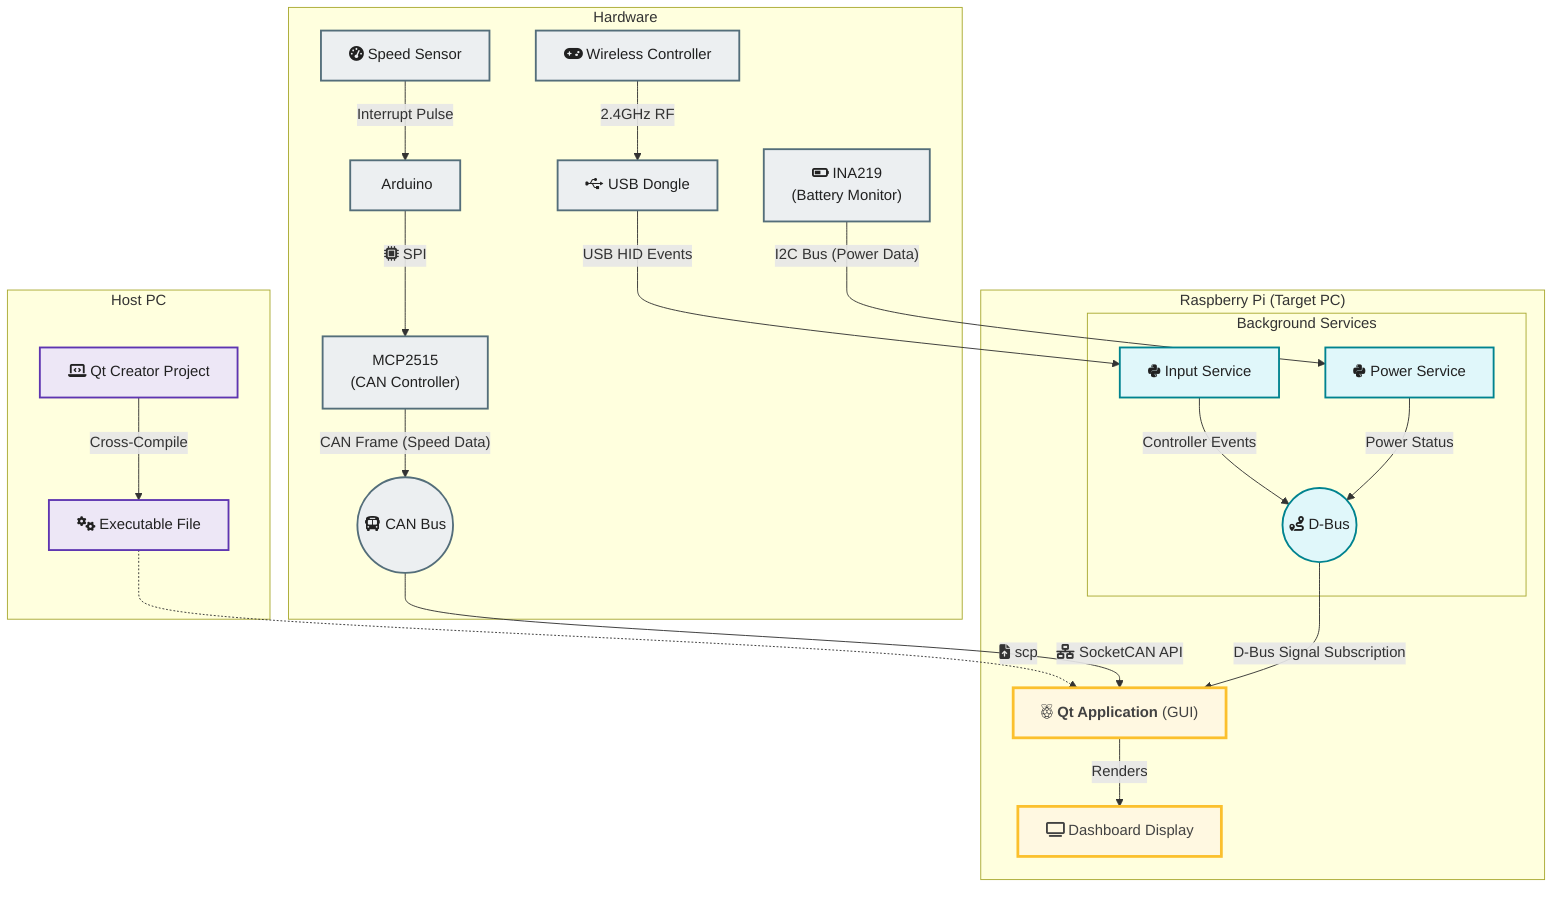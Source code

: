 graph TD
    subgraph "Host PC"
        direction LR
        A["<i class='fas fa-laptop-code'></i> Qt Creator Project"] -- Cross-Compile --> B["<i class='fas fa-cogs'></i> Executable File"]
    end

    subgraph "Hardware"
        direction LR
        C["<i class='fas fa-gamepad'></i> Wireless Controller"] -- "2.4GHz RF" --> M["<i class='fab fa-usb'></i> USB Dongle"]
        D["<i class='fas fa-tachometer-alt'></i> Speed Sensor"] -- Interrupt Pulse --> E["<i class='fab fa-arduino'></i> Arduino"]
        E -- "<i class='fas fa-microchip'></i> SPI" --> K["MCP2515<br/>(CAN Controller)"]
        K -- "CAN Frame (Speed Data)" --> F(("<i class='fas fa-bus'></i> CAN Bus"))
        L["<i class='fas fa-battery-half'></i> INA219<br/>(Battery Monitor)"]
    end

    subgraph "Raspberry Pi (Target PC)"
        direction TB
        subgraph "Background Services"
            direction LR
            N["<i class='fab fa-python'></i> Input Service"] -- Controller Events --> I
            H["<i class='fab fa-python'></i> Power Service"] -- Power Status --> I(("<i class='fas fa-route'></i> D-Bus"))
        end

        G["<i class='fab fa-raspberry-pi'></i> <b>Qt Application</b> (GUI)"]
        J["<i class='fas fa-tv'></i> Dashboard Display"]

        B -.-> |"<i class='fas fa-file-upload'></i> scp"| G
        M -- "USB HID Events" --> N
        L -- "I2C Bus (Power Data)" --> H
        F -- "<i class='fas fa-network-wired'></i> SocketCAN API" --> G
        I -- "D-Bus Signal Subscription" --> G
        G -- Renders --> J
    end

    %% Styling
    classDef dev fill:#ede7f6,stroke:#5e35b1,stroke-width:2px,color:#212121;
    classDef hardware fill:#eceff1,stroke:#546e7a,stroke-width:2px,color:#212121;
    classDef service fill:#e0f7fa,stroke:#00838f,stroke-width:2px,color:#212121;
    classDef app fill:#fff8e1,stroke:#fbc02d,stroke-width:3px,color:#424242;

    class A,B dev;
    class C,D,E,F,K,L,M hardware;
    class H,I,N service;
    class G,J app;